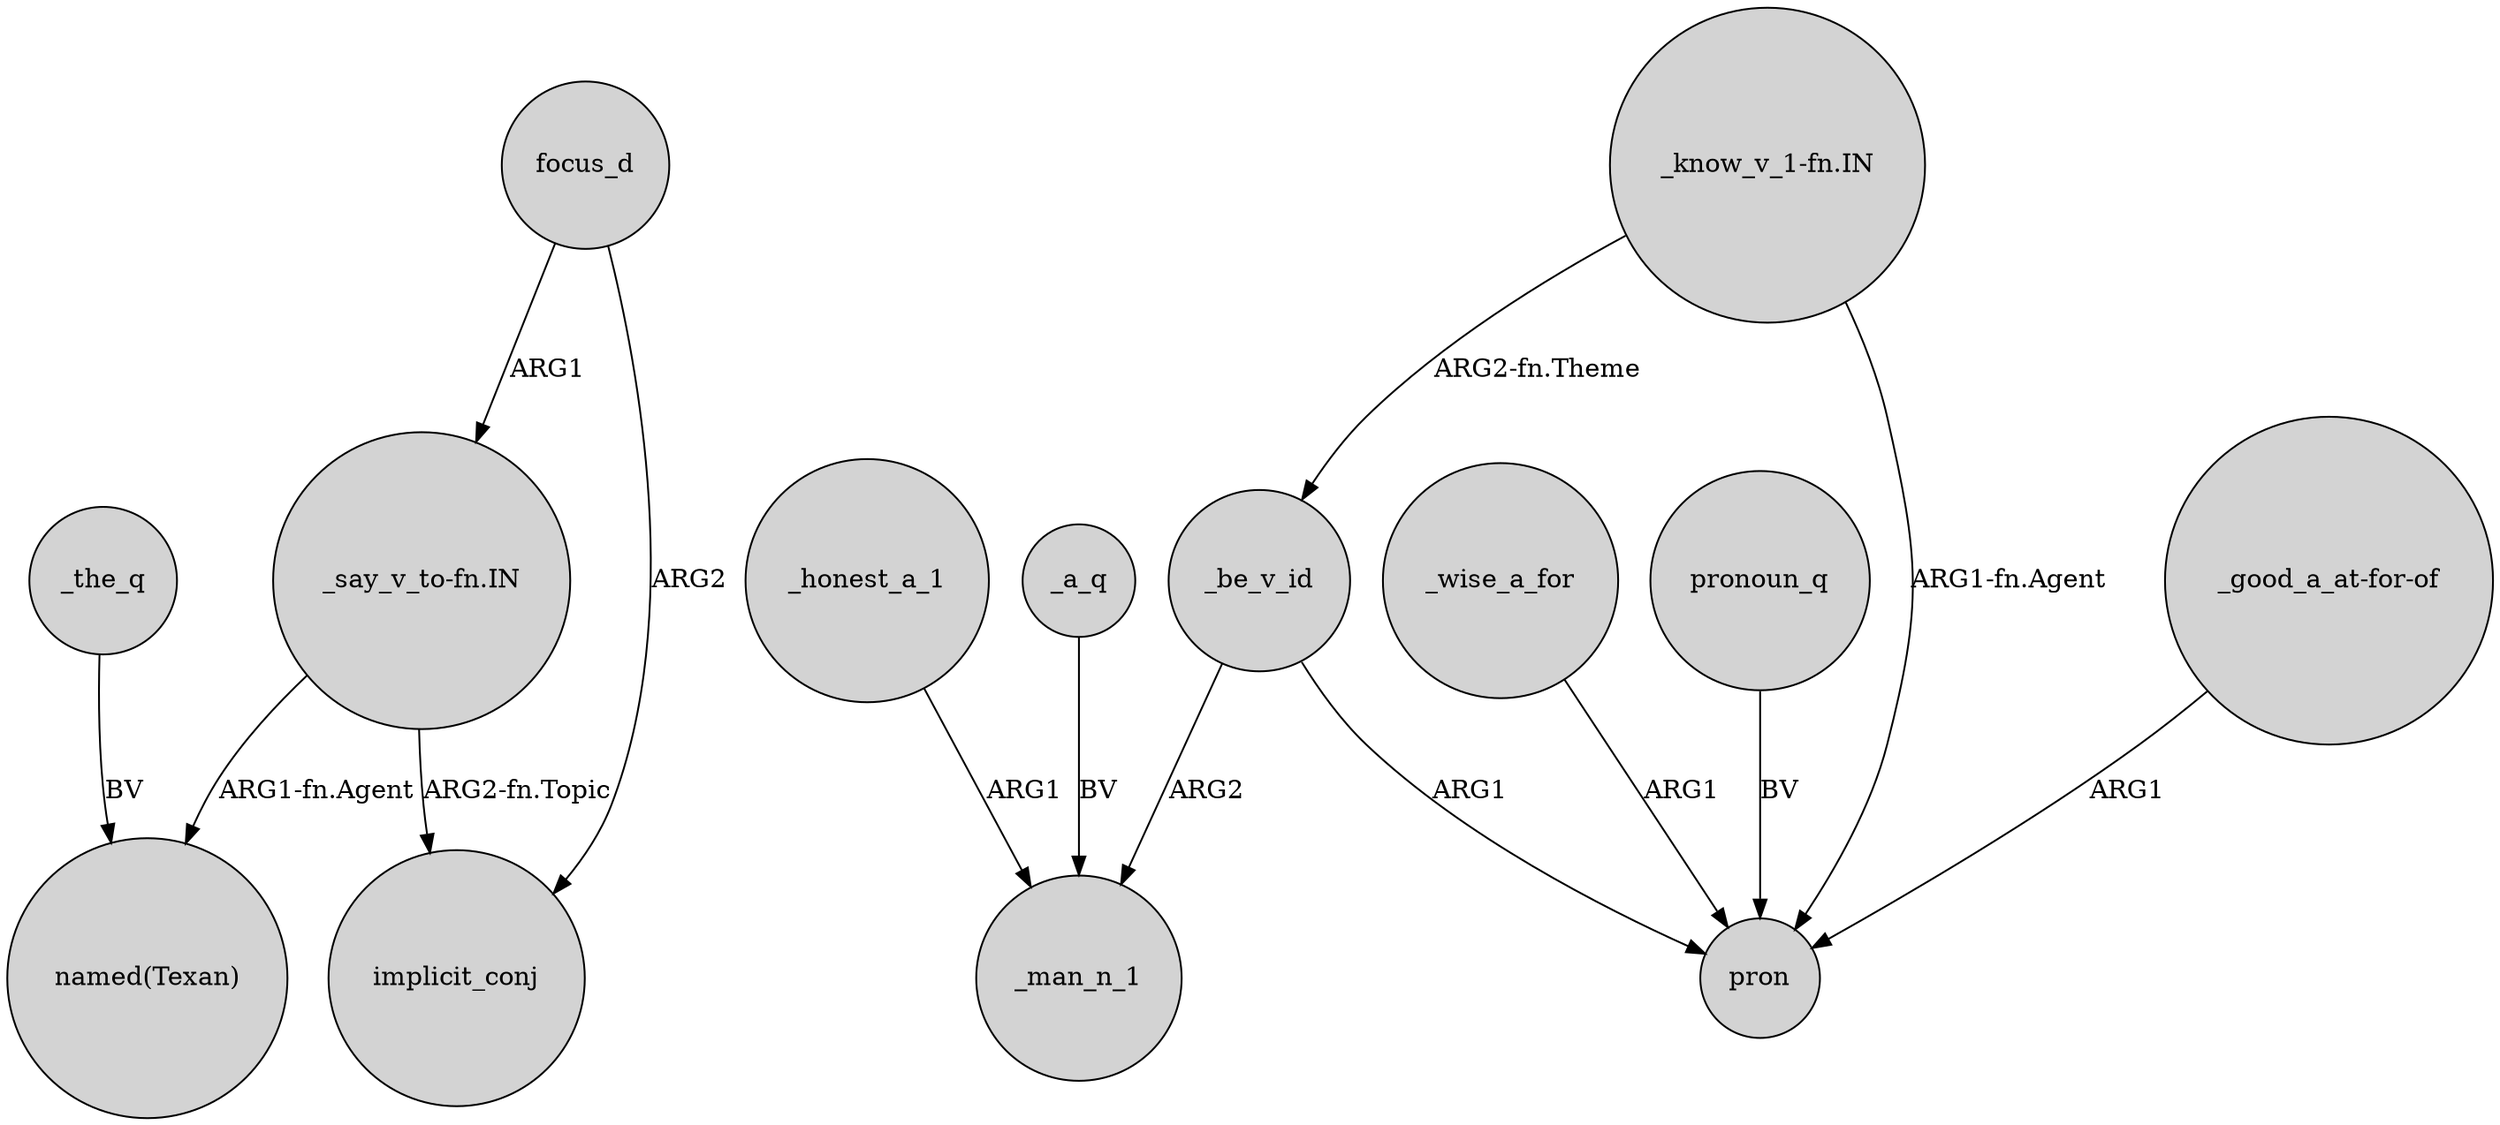 digraph {
	node [shape=circle style=filled]
	"_say_v_to-fn.IN" -> "named(Texan)" [label="ARG1-fn.Agent"]
	"_know_v_1-fn.IN" -> pron [label="ARG1-fn.Agent"]
	_honest_a_1 -> _man_n_1 [label=ARG1]
	"_say_v_to-fn.IN" -> implicit_conj [label="ARG2-fn.Topic"]
	"_know_v_1-fn.IN" -> _be_v_id [label="ARG2-fn.Theme"]
	_be_v_id -> pron [label=ARG1]
	_a_q -> _man_n_1 [label=BV]
	_the_q -> "named(Texan)" [label=BV]
	focus_d -> implicit_conj [label=ARG2]
	_be_v_id -> _man_n_1 [label=ARG2]
	"_good_a_at-for-of" -> pron [label=ARG1]
	focus_d -> "_say_v_to-fn.IN" [label=ARG1]
	_wise_a_for -> pron [label=ARG1]
	pronoun_q -> pron [label=BV]
}
